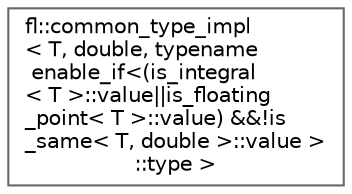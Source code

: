 digraph "Graphical Class Hierarchy"
{
 // INTERACTIVE_SVG=YES
 // LATEX_PDF_SIZE
  bgcolor="transparent";
  edge [fontname=Helvetica,fontsize=10,labelfontname=Helvetica,labelfontsize=10];
  node [fontname=Helvetica,fontsize=10,shape=box,height=0.2,width=0.4];
  rankdir="LR";
  Node0 [id="Node000000",label="fl::common_type_impl\l\< T, double, typename\l enable_if\<(is_integral\l\< T \>::value\|\|is_floating\l_point\< T \>::value) &&!is\l_same\< T, double \>::value \>\l::type \>",height=0.2,width=0.4,color="grey40", fillcolor="white", style="filled",URL="$d4/d36/namespacefl.html#d3/d4f/structfl_1_1common__type__impl_3_01_t_00_01double_00_01typename_01enable__if_3_07is__integral_3_ec0794a0c80e642da9563284eba12ca5",tooltip=" "];
}
